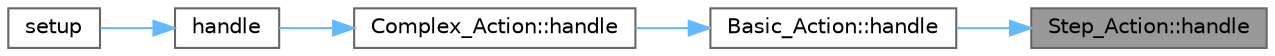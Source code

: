 digraph "Step_Action::handle"
{
 // LATEX_PDF_SIZE
  bgcolor="transparent";
  edge [fontname=Helvetica,fontsize=10,labelfontname=Helvetica,labelfontsize=10];
  node [fontname=Helvetica,fontsize=10,shape=box,height=0.2,width=0.4];
  rankdir="RL";
  Node1 [id="Node000001",label="Step_Action::handle",height=0.2,width=0.4,color="gray40", fillcolor="grey60", style="filled", fontcolor="black",tooltip=" "];
  Node1 -> Node2 [id="edge5_Node000001_Node000002",dir="back",color="steelblue1",style="solid",tooltip=" "];
  Node2 [id="Node000002",label="Basic_Action::handle",height=0.2,width=0.4,color="grey40", fillcolor="white", style="filled",URL="$class_basic___action.html#ab2418b75c7835cc8a8c0706bf6d08428",tooltip=" "];
  Node2 -> Node3 [id="edge6_Node000002_Node000003",dir="back",color="steelblue1",style="solid",tooltip=" "];
  Node3 [id="Node000003",label="Complex_Action::handle",height=0.2,width=0.4,color="grey40", fillcolor="white", style="filled",URL="$class_complex___action.html#aee02ccea441e74a9eae3247a5f5f07db",tooltip=" "];
  Node3 -> Node4 [id="edge7_Node000003_Node000004",dir="back",color="steelblue1",style="solid",tooltip=" "];
  Node4 [id="Node000004",label="handle",height=0.2,width=0.4,color="grey40", fillcolor="white", style="filled",URL="$main_8cpp.html#a37c2d0658e498b1bf878f8a3d9a7c5b4",tooltip=" "];
  Node4 -> Node5 [id="edge8_Node000004_Node000005",dir="back",color="steelblue1",style="solid",tooltip=" "];
  Node5 [id="Node000005",label="setup",height=0.2,width=0.4,color="grey40", fillcolor="white", style="filled",URL="$main_8cpp.html#a4fc01d736fe50cf5b977f755b675f11d",tooltip=" "];
}
